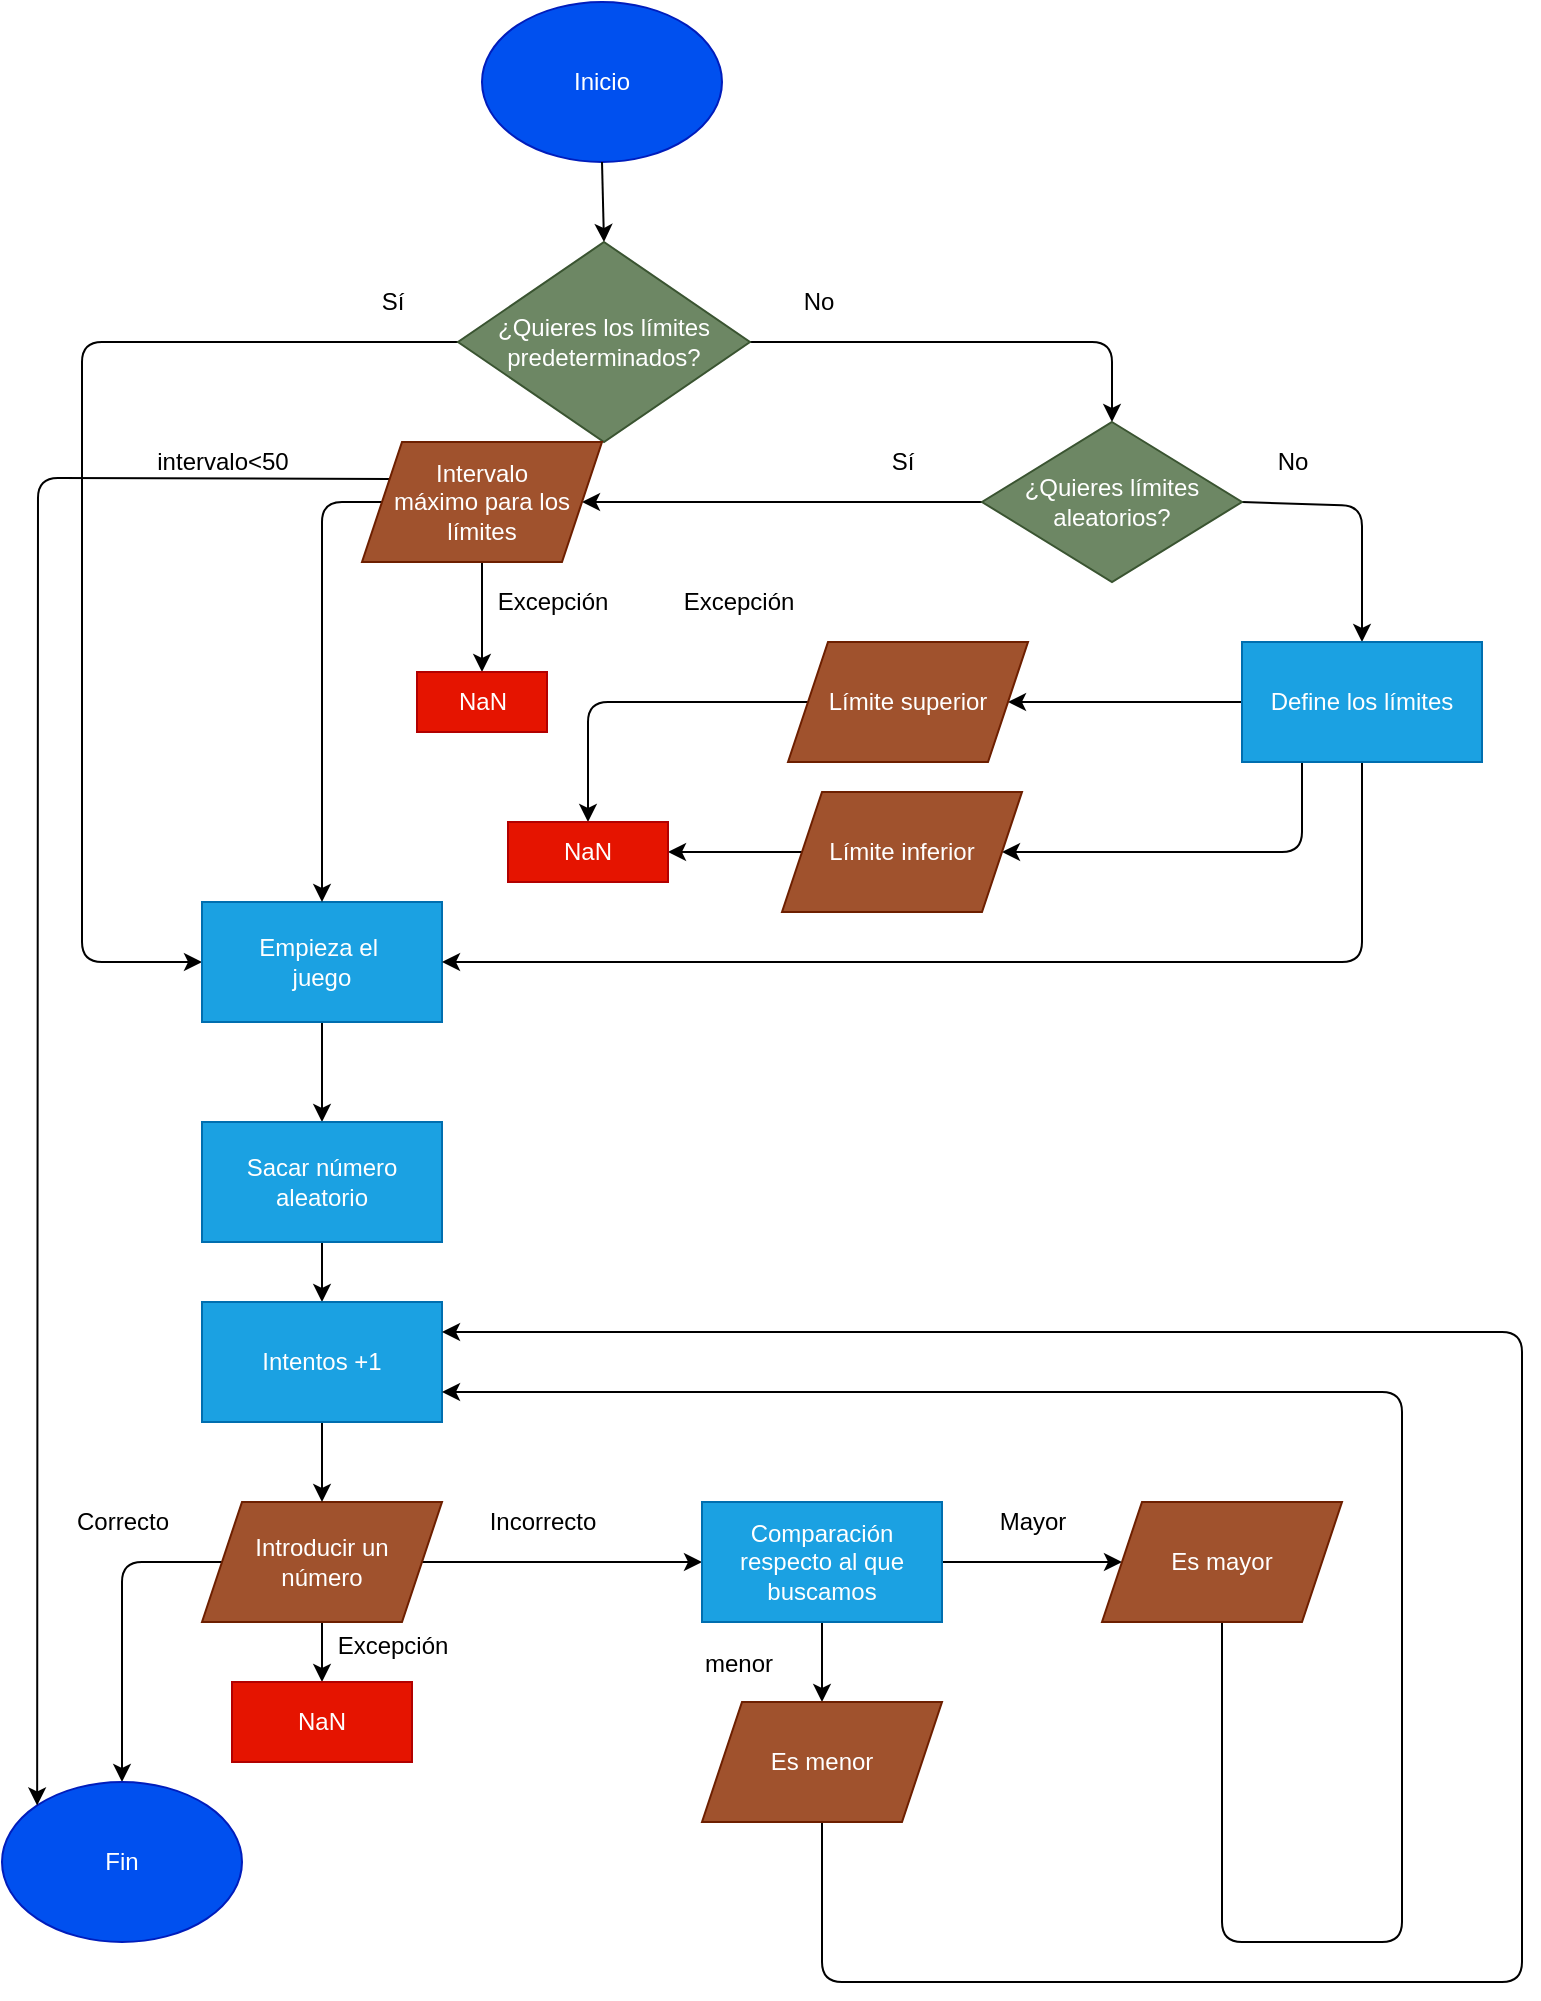 <mxfile>
    <diagram id="UdLohQzR5p4XeUmenA0K" name="Page-1">
        <mxGraphModel dx="612" dy="261" grid="1" gridSize="10" guides="1" tooltips="1" connect="1" arrows="1" fold="1" page="1" pageScale="1" pageWidth="827" pageHeight="1169" math="0" shadow="0">
            <root>
                <mxCell id="0"/>
                <mxCell id="1" parent="0"/>
                <mxCell id="2" value="Inicio" style="ellipse;whiteSpace=wrap;html=1;fillColor=#0050ef;fontColor=#ffffff;strokeColor=#001DBC;" parent="1" vertex="1">
                    <mxGeometry x="280" y="80" width="120" height="80" as="geometry"/>
                </mxCell>
                <mxCell id="19" value="" style="endArrow=classic;html=1;fontFamily=Comic Sans MS;entryX=0.5;entryY=0;entryDx=0;entryDy=0;exitX=0.5;exitY=1;exitDx=0;exitDy=0;" parent="1" source="2" target="75" edge="1">
                    <mxGeometry width="50" height="50" relative="1" as="geometry">
                        <mxPoint x="460" y="320" as="sourcePoint"/>
                        <mxPoint x="340" y="200" as="targetPoint"/>
                    </mxGeometry>
                </mxCell>
                <mxCell id="25" value="" style="endArrow=classic;html=1;entryX=0.5;entryY=0;entryDx=0;entryDy=0;exitX=1;exitY=0.5;exitDx=0;exitDy=0;" parent="1" source="75" target="76" edge="1">
                    <mxGeometry width="50" height="50" relative="1" as="geometry">
                        <mxPoint x="390" y="230" as="sourcePoint"/>
                        <mxPoint x="597.92" y="290.18" as="targetPoint"/>
                        <Array as="points">
                            <mxPoint x="595" y="250"/>
                        </Array>
                    </mxGeometry>
                </mxCell>
                <mxCell id="27" value="" style="endArrow=classic;html=1;entryX=0;entryY=0.5;entryDx=0;entryDy=0;exitX=0;exitY=0.5;exitDx=0;exitDy=0;" parent="1" source="75" target="31" edge="1">
                    <mxGeometry width="50" height="50" relative="1" as="geometry">
                        <mxPoint x="290" y="230" as="sourcePoint"/>
                        <mxPoint x="190" y="280" as="targetPoint"/>
                        <Array as="points">
                            <mxPoint x="200" y="250"/>
                            <mxPoint x="80" y="250"/>
                            <mxPoint x="80" y="560"/>
                        </Array>
                    </mxGeometry>
                </mxCell>
                <mxCell id="29" value="No" style="text;html=1;align=center;verticalAlign=middle;resizable=0;points=[];autosize=1;strokeColor=none;fillColor=none;" parent="1" vertex="1">
                    <mxGeometry x="433" y="220" width="30" height="20" as="geometry"/>
                </mxCell>
                <mxCell id="30" value="Sí" style="text;html=1;align=center;verticalAlign=middle;resizable=0;points=[];autosize=1;strokeColor=none;fillColor=none;" parent="1" vertex="1">
                    <mxGeometry x="220" y="220" width="30" height="20" as="geometry"/>
                </mxCell>
                <mxCell id="50" style="edgeStyle=none;html=1;exitX=0.5;exitY=1;exitDx=0;exitDy=0;entryX=0.5;entryY=0;entryDx=0;entryDy=0;" parent="1" source="31" target="49" edge="1">
                    <mxGeometry relative="1" as="geometry"/>
                </mxCell>
                <mxCell id="31" value="Empieza el&amp;nbsp;&lt;br&gt;juego" style="rounded=0;whiteSpace=wrap;html=1;fillColor=#1ba1e2;fontColor=#ffffff;strokeColor=#006EAF;" parent="1" vertex="1">
                    <mxGeometry x="140" y="530" width="120" height="60" as="geometry"/>
                </mxCell>
                <mxCell id="40" style="edgeStyle=none;html=1;exitX=1;exitY=0.5;exitDx=0;exitDy=0;entryX=0.5;entryY=0;entryDx=0;entryDy=0;" parent="1" source="76" target="44" edge="1">
                    <mxGeometry relative="1" as="geometry">
                        <mxPoint x="636.154" y="331.538" as="sourcePoint"/>
                        <mxPoint x="720" y="400" as="targetPoint"/>
                        <Array as="points">
                            <mxPoint x="720" y="332"/>
                        </Array>
                    </mxGeometry>
                </mxCell>
                <mxCell id="41" style="edgeStyle=none;html=1;exitX=0;exitY=0.5;exitDx=0;exitDy=0;entryX=1;entryY=0.5;entryDx=0;entryDy=0;" parent="1" source="76" target="87" edge="1">
                    <mxGeometry relative="1" as="geometry">
                        <mxPoint x="540" y="320" as="sourcePoint"/>
                        <mxPoint x="300" y="330" as="targetPoint"/>
                        <Array as="points">
                            <mxPoint x="445" y="330"/>
                            <mxPoint x="350" y="330"/>
                        </Array>
                    </mxGeometry>
                </mxCell>
                <mxCell id="42" value="Sí" style="text;html=1;align=center;verticalAlign=middle;resizable=0;points=[];autosize=1;strokeColor=none;fillColor=none;" parent="1" vertex="1">
                    <mxGeometry x="475" y="300" width="30" height="20" as="geometry"/>
                </mxCell>
                <mxCell id="43" value="No" style="text;html=1;align=center;verticalAlign=middle;resizable=0;points=[];autosize=1;strokeColor=none;fillColor=none;" parent="1" vertex="1">
                    <mxGeometry x="670" y="300" width="30" height="20" as="geometry"/>
                </mxCell>
                <mxCell id="48" style="edgeStyle=none;html=1;exitX=0.5;exitY=1;exitDx=0;exitDy=0;entryX=1;entryY=0.5;entryDx=0;entryDy=0;" parent="1" source="44" target="31" edge="1">
                    <mxGeometry relative="1" as="geometry">
                        <mxPoint x="500" y="650" as="targetPoint"/>
                        <Array as="points">
                            <mxPoint x="720" y="560"/>
                        </Array>
                    </mxGeometry>
                </mxCell>
                <mxCell id="94" style="edgeStyle=none;html=1;exitX=0;exitY=0.5;exitDx=0;exitDy=0;entryX=1;entryY=0.5;entryDx=0;entryDy=0;" parent="1" source="44" target="98" edge="1">
                    <mxGeometry relative="1" as="geometry">
                        <mxPoint x="550" y="430.143" as="targetPoint"/>
                    </mxGeometry>
                </mxCell>
                <mxCell id="102" style="edgeStyle=none;html=1;exitX=0.25;exitY=1;exitDx=0;exitDy=0;entryX=1;entryY=0.5;entryDx=0;entryDy=0;" parent="1" source="44" target="101" edge="1">
                    <mxGeometry relative="1" as="geometry">
                        <Array as="points">
                            <mxPoint x="690" y="505"/>
                        </Array>
                    </mxGeometry>
                </mxCell>
                <mxCell id="44" value="Define los límites" style="shape=parallelogram;perimeter=parallelogramPerimeter;whiteSpace=wrap;html=1;fixedSize=1;size=0;fillColor=#1ba1e2;fontColor=#ffffff;strokeColor=#006EAF;" parent="1" vertex="1">
                    <mxGeometry x="660" y="400" width="120" height="60" as="geometry"/>
                </mxCell>
                <mxCell id="55" value="" style="edgeStyle=none;html=1;entryX=0.5;entryY=0;entryDx=0;entryDy=0;" parent="1" source="49" target="58" edge="1">
                    <mxGeometry relative="1" as="geometry"/>
                </mxCell>
                <mxCell id="49" value="Sacar número&lt;br&gt;aleatorio" style="rounded=0;whiteSpace=wrap;html=1;fillColor=#1ba1e2;fontColor=#ffffff;strokeColor=#006EAF;" parent="1" vertex="1">
                    <mxGeometry x="140" y="640" width="120" height="60" as="geometry"/>
                </mxCell>
                <mxCell id="57" value="" style="edgeStyle=none;html=1;" parent="1" source="54" edge="1">
                    <mxGeometry relative="1" as="geometry">
                        <mxPoint x="200" y="860" as="targetPoint"/>
                    </mxGeometry>
                </mxCell>
                <mxCell id="62" value="" style="edgeStyle=none;html=1;exitX=0;exitY=0.5;exitDx=0;exitDy=0;entryX=0.5;entryY=0;entryDx=0;entryDy=0;" parent="1" source="54" target="64" edge="1">
                    <mxGeometry relative="1" as="geometry">
                        <mxPoint x="60" y="860" as="targetPoint"/>
                        <Array as="points">
                            <mxPoint x="100" y="860"/>
                        </Array>
                    </mxGeometry>
                </mxCell>
                <mxCell id="71" style="edgeStyle=none;html=1;exitX=1;exitY=0.5;exitDx=0;exitDy=0;entryX=0;entryY=0.5;entryDx=0;entryDy=0;" parent="1" source="54" target="70" edge="1">
                    <mxGeometry relative="1" as="geometry"/>
                </mxCell>
                <mxCell id="85" value="" style="edgeStyle=none;html=1;" parent="1" source="54" target="84" edge="1">
                    <mxGeometry relative="1" as="geometry"/>
                </mxCell>
                <mxCell id="54" value="Introducir un&lt;br&gt;número" style="shape=parallelogram;perimeter=parallelogramPerimeter;whiteSpace=wrap;html=1;fixedSize=1;rounded=0;fillColor=#a0522d;fontColor=#ffffff;strokeColor=#6D1F00;" parent="1" vertex="1">
                    <mxGeometry x="140" y="830" width="120" height="60" as="geometry"/>
                </mxCell>
                <mxCell id="60" value="" style="edgeStyle=none;html=1;" parent="1" source="58" target="54" edge="1">
                    <mxGeometry relative="1" as="geometry"/>
                </mxCell>
                <mxCell id="58" value="Intentos +1" style="whiteSpace=wrap;html=1;rounded=0;fillColor=#1ba1e2;fontColor=#ffffff;strokeColor=#006EAF;" parent="1" vertex="1">
                    <mxGeometry x="140" y="730" width="120" height="60" as="geometry"/>
                </mxCell>
                <mxCell id="63" value="Correcto" style="text;html=1;align=center;verticalAlign=middle;resizable=0;points=[];autosize=1;strokeColor=none;fillColor=none;" parent="1" vertex="1">
                    <mxGeometry x="70" y="830" width="60" height="20" as="geometry"/>
                </mxCell>
                <mxCell id="64" value="Fin" style="ellipse;whiteSpace=wrap;html=1;fillColor=#0050ef;fontColor=#ffffff;strokeColor=#001DBC;" parent="1" vertex="1">
                    <mxGeometry x="40" y="970" width="120" height="80" as="geometry"/>
                </mxCell>
                <mxCell id="66" value="Incorrecto" style="text;html=1;align=center;verticalAlign=middle;resizable=0;points=[];autosize=1;strokeColor=none;fillColor=none;" parent="1" vertex="1">
                    <mxGeometry x="275" y="830" width="70" height="20" as="geometry"/>
                </mxCell>
                <mxCell id="74" value="" style="edgeStyle=none;html=1;entryX=0;entryY=0.5;entryDx=0;entryDy=0;" parent="1" source="70" target="77" edge="1">
                    <mxGeometry relative="1" as="geometry">
                        <mxPoint x="590" y="860" as="targetPoint"/>
                    </mxGeometry>
                </mxCell>
                <mxCell id="80" style="edgeStyle=none;html=1;exitX=0.5;exitY=1;exitDx=0;exitDy=0;entryX=0.5;entryY=0;entryDx=0;entryDy=0;" parent="1" source="70" target="79" edge="1">
                    <mxGeometry relative="1" as="geometry"/>
                </mxCell>
                <mxCell id="70" value="Comparación respecto al que buscamos" style="rounded=0;whiteSpace=wrap;html=1;fillColor=#1ba1e2;fontColor=#ffffff;strokeColor=#006EAF;" parent="1" vertex="1">
                    <mxGeometry x="390" y="830" width="120" height="60" as="geometry"/>
                </mxCell>
                <mxCell id="75" value="¿Quieres los límites predeterminados?" style="rhombus;whiteSpace=wrap;html=1;fillColor=#6d8764;fontColor=#ffffff;strokeColor=#3A5431;" parent="1" vertex="1">
                    <mxGeometry x="268" y="200" width="146" height="100" as="geometry"/>
                </mxCell>
                <mxCell id="76" value="¿Quieres límites aleatorios?" style="rhombus;whiteSpace=wrap;html=1;fillColor=#6d8764;fontColor=#ffffff;strokeColor=#3A5431;" parent="1" vertex="1">
                    <mxGeometry x="530" y="290" width="130" height="80" as="geometry"/>
                </mxCell>
                <mxCell id="81" style="edgeStyle=none;html=1;exitX=0.5;exitY=1;exitDx=0;exitDy=0;entryX=1;entryY=0.75;entryDx=0;entryDy=0;" parent="1" source="77" target="58" edge="1">
                    <mxGeometry relative="1" as="geometry">
                        <Array as="points">
                            <mxPoint x="650" y="1050"/>
                            <mxPoint x="740" y="1050"/>
                            <mxPoint x="740" y="775"/>
                        </Array>
                    </mxGeometry>
                </mxCell>
                <mxCell id="77" value="Es mayor" style="shape=parallelogram;perimeter=parallelogramPerimeter;whiteSpace=wrap;html=1;fixedSize=1;fillColor=#a0522d;fontColor=#ffffff;strokeColor=#6D1F00;" parent="1" vertex="1">
                    <mxGeometry x="590" y="830" width="120" height="60" as="geometry"/>
                </mxCell>
                <mxCell id="78" value="Mayor" style="text;html=1;align=center;verticalAlign=middle;resizable=0;points=[];autosize=1;strokeColor=none;fillColor=none;" parent="1" vertex="1">
                    <mxGeometry x="530" y="830" width="50" height="20" as="geometry"/>
                </mxCell>
                <mxCell id="83" style="edgeStyle=none;html=1;exitX=0.5;exitY=1;exitDx=0;exitDy=0;entryX=1;entryY=0.25;entryDx=0;entryDy=0;" parent="1" source="79" target="58" edge="1">
                    <mxGeometry relative="1" as="geometry">
                        <mxPoint x="250" y="980" as="targetPoint"/>
                        <Array as="points">
                            <mxPoint x="450" y="1070"/>
                            <mxPoint x="800" y="1070"/>
                            <mxPoint x="800" y="745"/>
                        </Array>
                    </mxGeometry>
                </mxCell>
                <mxCell id="79" value="Es menor" style="shape=parallelogram;perimeter=parallelogramPerimeter;whiteSpace=wrap;html=1;fixedSize=1;fillColor=#a0522d;fontColor=#ffffff;strokeColor=#6D1F00;" parent="1" vertex="1">
                    <mxGeometry x="390" y="930" width="120" height="60" as="geometry"/>
                </mxCell>
                <mxCell id="82" value="menor" style="text;html=1;align=center;verticalAlign=middle;resizable=0;points=[];autosize=1;strokeColor=none;fillColor=none;" parent="1" vertex="1">
                    <mxGeometry x="383" y="901" width="50" height="20" as="geometry"/>
                </mxCell>
                <mxCell id="84" value="NaN" style="whiteSpace=wrap;html=1;rounded=0;fillColor=#e51400;fontColor=#ffffff;strokeColor=#B20000;" parent="1" vertex="1">
                    <mxGeometry x="155" y="920" width="90" height="40" as="geometry"/>
                </mxCell>
                <mxCell id="86" value="Excepción" style="text;html=1;align=center;verticalAlign=middle;resizable=0;points=[];autosize=1;strokeColor=none;fillColor=none;" parent="1" vertex="1">
                    <mxGeometry x="200" y="892" width="70" height="20" as="geometry"/>
                </mxCell>
                <mxCell id="88" style="edgeStyle=none;html=1;entryX=0.5;entryY=0;entryDx=0;entryDy=0;exitX=0;exitY=0.5;exitDx=0;exitDy=0;" parent="1" source="87" target="31" edge="1">
                    <mxGeometry relative="1" as="geometry">
                        <mxPoint x="170" y="340" as="sourcePoint"/>
                        <Array as="points">
                            <mxPoint x="200" y="330"/>
                        </Array>
                    </mxGeometry>
                </mxCell>
                <mxCell id="90" style="edgeStyle=none;html=1;exitX=0.5;exitY=1;exitDx=0;exitDy=0;entryX=0.5;entryY=0;entryDx=0;entryDy=0;" parent="1" source="87" target="89" edge="1">
                    <mxGeometry relative="1" as="geometry"/>
                </mxCell>
                <mxCell id="108" style="edgeStyle=none;html=1;exitX=0;exitY=0.25;exitDx=0;exitDy=0;entryX=0;entryY=0;entryDx=0;entryDy=0;" edge="1" parent="1" source="87" target="64">
                    <mxGeometry relative="1" as="geometry">
                        <Array as="points">
                            <mxPoint x="58" y="318"/>
                        </Array>
                    </mxGeometry>
                </mxCell>
                <mxCell id="87" value="Intervalo máximo&amp;nbsp;para los límites" style="shape=parallelogram;perimeter=parallelogramPerimeter;whiteSpace=wrap;html=1;fixedSize=1;fillColor=#a0522d;fontColor=#ffffff;strokeColor=#6D1F00;" parent="1" vertex="1">
                    <mxGeometry x="220" y="300" width="120" height="60" as="geometry"/>
                </mxCell>
                <mxCell id="89" value="NaN" style="whiteSpace=wrap;html=1;fillColor=#e51400;strokeColor=#B20000;fontColor=#ffffff;" parent="1" vertex="1">
                    <mxGeometry x="247.5" y="415" width="65" height="30" as="geometry"/>
                </mxCell>
                <mxCell id="92" value="Excepción" style="text;html=1;align=center;verticalAlign=middle;resizable=0;points=[];autosize=1;strokeColor=none;fillColor=none;" parent="1" vertex="1">
                    <mxGeometry x="280" y="370" width="70" height="20" as="geometry"/>
                </mxCell>
                <mxCell id="104" style="edgeStyle=none;html=1;exitX=0;exitY=0.5;exitDx=0;exitDy=0;entryX=0.5;entryY=0;entryDx=0;entryDy=0;" parent="1" source="98" target="103" edge="1">
                    <mxGeometry relative="1" as="geometry">
                        <Array as="points">
                            <mxPoint x="333" y="430"/>
                        </Array>
                    </mxGeometry>
                </mxCell>
                <mxCell id="98" value="Límite superior" style="shape=parallelogram;perimeter=parallelogramPerimeter;whiteSpace=wrap;html=1;fixedSize=1;fillColor=#a0522d;fontColor=#ffffff;strokeColor=#6D1F00;" parent="1" vertex="1">
                    <mxGeometry x="433" y="400" width="120" height="60" as="geometry"/>
                </mxCell>
                <mxCell id="100" value="Excepción" style="text;html=1;align=center;verticalAlign=middle;resizable=0;points=[];autosize=1;strokeColor=none;fillColor=none;" parent="1" vertex="1">
                    <mxGeometry x="373" y="370" width="70" height="20" as="geometry"/>
                </mxCell>
                <mxCell id="105" style="edgeStyle=none;html=1;exitX=0;exitY=0.5;exitDx=0;exitDy=0;entryX=1;entryY=0.5;entryDx=0;entryDy=0;" parent="1" source="101" target="103" edge="1">
                    <mxGeometry relative="1" as="geometry"/>
                </mxCell>
                <mxCell id="101" value="Límite inferior" style="shape=parallelogram;perimeter=parallelogramPerimeter;whiteSpace=wrap;html=1;fixedSize=1;fillColor=#a0522d;fontColor=#ffffff;strokeColor=#6D1F00;" parent="1" vertex="1">
                    <mxGeometry x="430" y="475" width="120" height="60" as="geometry"/>
                </mxCell>
                <mxCell id="103" value="NaN" style="whiteSpace=wrap;html=1;fillColor=#e51400;fontColor=#ffffff;strokeColor=#B20000;" parent="1" vertex="1">
                    <mxGeometry x="293" y="490" width="80" height="30" as="geometry"/>
                </mxCell>
                <mxCell id="109" value="intervalo&amp;lt;50" style="text;html=1;align=center;verticalAlign=middle;resizable=0;points=[];autosize=1;strokeColor=none;fillColor=none;" vertex="1" parent="1">
                    <mxGeometry x="110" y="300" width="80" height="20" as="geometry"/>
                </mxCell>
            </root>
        </mxGraphModel>
    </diagram>
</mxfile>